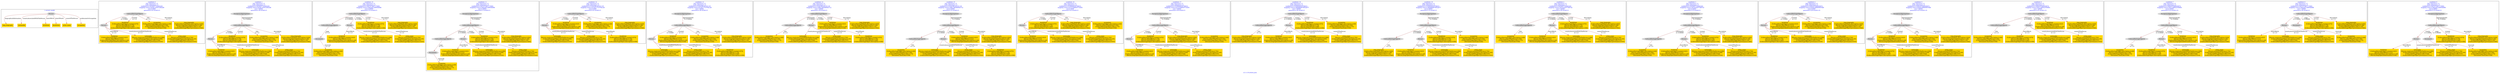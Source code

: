digraph n0 {
fontcolor="blue"
remincross="true"
label="s11-s-19-artists.json"
subgraph cluster_0 {
label="1-correct model"
n2[style="filled",color="white",fillcolor="lightgray",label="Person1"];
n3[shape="plaintext",style="filled",fillcolor="gold",label="long_biography"];
n4[shape="plaintext",style="filled",fillcolor="gold",label="nationality"];
n5[shape="plaintext",style="filled",fillcolor="gold",label="birthDate"];
n6[shape="plaintext",style="filled",fillcolor="gold",label="deathDate"];
n7[shape="plaintext",style="filled",fillcolor="gold",label="artist_name"];
n8[shape="plaintext",style="filled",fillcolor="gold",label="occupation"];
}
subgraph cluster_1 {
label="candidate 0\nlink coherence:1.0\nnode coherence:1.0\nconfidence:0.5435057720462291\nmapping score:0.6256130351265208\ncost:6.9999\n-precision:0.43-recall:0.5"
n10[style="filled",color="white",fillcolor="lightgray",label="CulturalHeritageObject1"];
n11[style="filled",color="white",fillcolor="lightgray",label="Person1"];
n12[shape="plaintext",style="filled",fillcolor="gold",label="deathDate\n[CulturalHeritageObject,created,0.674]\n[Person,dateOfBirth,0.179]\n[Person,dateOfDeath,0.089]\n[CulturalHeritageObject,description,0.058]"];
n13[shape="plaintext",style="filled",fillcolor="gold",label="birthDate\n[CulturalHeritageObject,created,0.623]\n[Person,dateOfBirth,0.212]\n[CulturalHeritageObject,description,0.129]\n[Person,biographicalInformation,0.036]"];
n14[shape="plaintext",style="filled",fillcolor="gold",label="nationality\n[Person,countryAssociatedWithThePerson,0.896]\n[CulturalHeritageObject,description,0.058]\n[CulturalHeritageObject,title,0.028]\n[CulturalHeritageObject,provenance,0.019]"];
n15[shape="plaintext",style="filled",fillcolor="gold",label="artist_name\n[Person,nameOfThePerson,0.702]\n[CulturalHeritageObject,description,0.195]\n[CulturalHeritageObject,title,0.07]\n[CulturalHeritageObject,provenance,0.033]"];
n16[shape="plaintext",style="filled",fillcolor="gold",label="occupation\n[CulturalHeritageObject,description,0.446]\n[Person,nameOfThePerson,0.345]\n[CulturalHeritageObject,title,0.173]\n[Document,classLink,0.036]"];
n17[shape="plaintext",style="filled",fillcolor="gold",label="long_biography\n[CulturalHeritageObject,description,0.604]\n[Person,biographicalInformation,0.196]\n[CulturalHeritageObject,title,0.135]\n[CulturalHeritageObject,provenance,0.065]"];
}
subgraph cluster_2 {
label="candidate 1\nlink coherence:1.0\nnode coherence:1.0\nconfidence:0.5435057720462291\nmapping score:0.6256130351265208\ncost:7.99982\n-precision:0.38-recall:0.5"
n19[style="filled",color="white",fillcolor="lightgray",label="CulturalHeritageObject1"];
n20[style="filled",color="white",fillcolor="lightgray",label="Person1"];
n21[style="filled",color="white",fillcolor="lightgray",label="EuropeanaAggregation1"];
n22[shape="plaintext",style="filled",fillcolor="gold",label="deathDate\n[CulturalHeritageObject,created,0.674]\n[Person,dateOfBirth,0.179]\n[Person,dateOfDeath,0.089]\n[CulturalHeritageObject,description,0.058]"];
n23[shape="plaintext",style="filled",fillcolor="gold",label="birthDate\n[CulturalHeritageObject,created,0.623]\n[Person,dateOfBirth,0.212]\n[CulturalHeritageObject,description,0.129]\n[Person,biographicalInformation,0.036]"];
n24[shape="plaintext",style="filled",fillcolor="gold",label="nationality\n[Person,countryAssociatedWithThePerson,0.896]\n[CulturalHeritageObject,description,0.058]\n[CulturalHeritageObject,title,0.028]\n[CulturalHeritageObject,provenance,0.019]"];
n25[shape="plaintext",style="filled",fillcolor="gold",label="artist_name\n[Person,nameOfThePerson,0.702]\n[CulturalHeritageObject,description,0.195]\n[CulturalHeritageObject,title,0.07]\n[CulturalHeritageObject,provenance,0.033]"];
n26[shape="plaintext",style="filled",fillcolor="gold",label="occupation\n[CulturalHeritageObject,description,0.446]\n[Person,nameOfThePerson,0.345]\n[CulturalHeritageObject,title,0.173]\n[Document,classLink,0.036]"];
n27[shape="plaintext",style="filled",fillcolor="gold",label="long_biography\n[CulturalHeritageObject,description,0.604]\n[Person,biographicalInformation,0.196]\n[CulturalHeritageObject,title,0.135]\n[CulturalHeritageObject,provenance,0.065]"];
}
subgraph cluster_3 {
label="candidate 10\nlink coherence:1.0\nnode coherence:1.0\nconfidence:0.5207473807170991\nmapping score:0.5902491269056998\ncost:8.99989\n-precision:0.33-recall:0.5"
n29[style="filled",color="white",fillcolor="lightgray",label="CulturalHeritageObject1"];
n30[style="filled",color="white",fillcolor="lightgray",label="CulturalHeritageObject2"];
n31[style="filled",color="white",fillcolor="lightgray",label="Person1"];
n32[style="filled",color="white",fillcolor="lightgray",label="Document2"];
n33[shape="plaintext",style="filled",fillcolor="gold",label="deathDate\n[CulturalHeritageObject,created,0.674]\n[Person,dateOfBirth,0.179]\n[Person,dateOfDeath,0.089]\n[CulturalHeritageObject,description,0.058]"];
n34[shape="plaintext",style="filled",fillcolor="gold",label="birthDate\n[CulturalHeritageObject,created,0.623]\n[Person,dateOfBirth,0.212]\n[CulturalHeritageObject,description,0.129]\n[Person,biographicalInformation,0.036]"];
n35[shape="plaintext",style="filled",fillcolor="gold",label="nationality\n[Person,countryAssociatedWithThePerson,0.896]\n[CulturalHeritageObject,description,0.058]\n[CulturalHeritageObject,title,0.028]\n[CulturalHeritageObject,provenance,0.019]"];
n36[shape="plaintext",style="filled",fillcolor="gold",label="artist_name\n[Person,nameOfThePerson,0.702]\n[CulturalHeritageObject,description,0.195]\n[CulturalHeritageObject,title,0.07]\n[CulturalHeritageObject,provenance,0.033]"];
n37[shape="plaintext",style="filled",fillcolor="gold",label="occupation\n[CulturalHeritageObject,description,0.446]\n[Person,nameOfThePerson,0.345]\n[CulturalHeritageObject,title,0.173]\n[Document,classLink,0.036]"];
n38[shape="plaintext",style="filled",fillcolor="gold",label="long_biography\n[CulturalHeritageObject,description,0.604]\n[Person,biographicalInformation,0.196]\n[CulturalHeritageObject,title,0.135]\n[CulturalHeritageObject,provenance,0.065]"];
}
subgraph cluster_4 {
label="candidate 11\nlink coherence:1.0\nnode coherence:1.0\nconfidence:0.5207473807170991\nmapping score:0.5902491269056998\ncost:9.99981\n-precision:0.3-recall:0.5"
n40[style="filled",color="white",fillcolor="lightgray",label="CulturalHeritageObject1"];
n41[style="filled",color="white",fillcolor="lightgray",label="CulturalHeritageObject2"];
n42[style="filled",color="white",fillcolor="lightgray",label="Person1"];
n43[style="filled",color="white",fillcolor="lightgray",label="Document2"];
n44[style="filled",color="white",fillcolor="lightgray",label="EuropeanaAggregation1"];
n45[shape="plaintext",style="filled",fillcolor="gold",label="deathDate\n[CulturalHeritageObject,created,0.674]\n[Person,dateOfBirth,0.179]\n[Person,dateOfDeath,0.089]\n[CulturalHeritageObject,description,0.058]"];
n46[shape="plaintext",style="filled",fillcolor="gold",label="birthDate\n[CulturalHeritageObject,created,0.623]\n[Person,dateOfBirth,0.212]\n[CulturalHeritageObject,description,0.129]\n[Person,biographicalInformation,0.036]"];
n47[shape="plaintext",style="filled",fillcolor="gold",label="nationality\n[Person,countryAssociatedWithThePerson,0.896]\n[CulturalHeritageObject,description,0.058]\n[CulturalHeritageObject,title,0.028]\n[CulturalHeritageObject,provenance,0.019]"];
n48[shape="plaintext",style="filled",fillcolor="gold",label="artist_name\n[Person,nameOfThePerson,0.702]\n[CulturalHeritageObject,description,0.195]\n[CulturalHeritageObject,title,0.07]\n[CulturalHeritageObject,provenance,0.033]"];
n49[shape="plaintext",style="filled",fillcolor="gold",label="occupation\n[CulturalHeritageObject,description,0.446]\n[Person,nameOfThePerson,0.345]\n[CulturalHeritageObject,title,0.173]\n[Document,classLink,0.036]"];
n50[shape="plaintext",style="filled",fillcolor="gold",label="long_biography\n[CulturalHeritageObject,description,0.604]\n[Person,biographicalInformation,0.196]\n[CulturalHeritageObject,title,0.135]\n[CulturalHeritageObject,provenance,0.065]"];
}
subgraph cluster_5 {
label="candidate 12\nlink coherence:1.0\nnode coherence:1.0\nconfidence:0.5144198140191135\nmapping score:0.615917715784149\ncost:6.9999\n-precision:0.43-recall:0.5"
n52[style="filled",color="white",fillcolor="lightgray",label="CulturalHeritageObject1"];
n53[style="filled",color="white",fillcolor="lightgray",label="Person1"];
n54[shape="plaintext",style="filled",fillcolor="gold",label="birthDate\n[CulturalHeritageObject,created,0.623]\n[Person,dateOfBirth,0.212]\n[CulturalHeritageObject,description,0.129]\n[Person,biographicalInformation,0.036]"];
n55[shape="plaintext",style="filled",fillcolor="gold",label="nationality\n[Person,countryAssociatedWithThePerson,0.896]\n[CulturalHeritageObject,description,0.058]\n[CulturalHeritageObject,title,0.028]\n[CulturalHeritageObject,provenance,0.019]"];
n56[shape="plaintext",style="filled",fillcolor="gold",label="artist_name\n[Person,nameOfThePerson,0.702]\n[CulturalHeritageObject,description,0.195]\n[CulturalHeritageObject,title,0.07]\n[CulturalHeritageObject,provenance,0.033]"];
n57[shape="plaintext",style="filled",fillcolor="gold",label="occupation\n[CulturalHeritageObject,description,0.446]\n[Person,nameOfThePerson,0.345]\n[CulturalHeritageObject,title,0.173]\n[Document,classLink,0.036]"];
n58[shape="plaintext",style="filled",fillcolor="gold",label="long_biography\n[CulturalHeritageObject,description,0.604]\n[Person,biographicalInformation,0.196]\n[CulturalHeritageObject,title,0.135]\n[CulturalHeritageObject,provenance,0.065]"];
n59[shape="plaintext",style="filled",fillcolor="gold",label="deathDate\n[CulturalHeritageObject,created,0.674]\n[Person,dateOfBirth,0.179]\n[Person,dateOfDeath,0.089]\n[CulturalHeritageObject,description,0.058]"];
}
subgraph cluster_6 {
label="candidate 13\nlink coherence:1.0\nnode coherence:1.0\nconfidence:0.5144198140191135\nmapping score:0.615917715784149\ncost:7.99982\n-precision:0.38-recall:0.5"
n61[style="filled",color="white",fillcolor="lightgray",label="CulturalHeritageObject1"];
n62[style="filled",color="white",fillcolor="lightgray",label="Person1"];
n63[style="filled",color="white",fillcolor="lightgray",label="EuropeanaAggregation1"];
n64[shape="plaintext",style="filled",fillcolor="gold",label="birthDate\n[CulturalHeritageObject,created,0.623]\n[Person,dateOfBirth,0.212]\n[CulturalHeritageObject,description,0.129]\n[Person,biographicalInformation,0.036]"];
n65[shape="plaintext",style="filled",fillcolor="gold",label="nationality\n[Person,countryAssociatedWithThePerson,0.896]\n[CulturalHeritageObject,description,0.058]\n[CulturalHeritageObject,title,0.028]\n[CulturalHeritageObject,provenance,0.019]"];
n66[shape="plaintext",style="filled",fillcolor="gold",label="artist_name\n[Person,nameOfThePerson,0.702]\n[CulturalHeritageObject,description,0.195]\n[CulturalHeritageObject,title,0.07]\n[CulturalHeritageObject,provenance,0.033]"];
n67[shape="plaintext",style="filled",fillcolor="gold",label="occupation\n[CulturalHeritageObject,description,0.446]\n[Person,nameOfThePerson,0.345]\n[CulturalHeritageObject,title,0.173]\n[Document,classLink,0.036]"];
n68[shape="plaintext",style="filled",fillcolor="gold",label="long_biography\n[CulturalHeritageObject,description,0.604]\n[Person,biographicalInformation,0.196]\n[CulturalHeritageObject,title,0.135]\n[CulturalHeritageObject,provenance,0.065]"];
n69[shape="plaintext",style="filled",fillcolor="gold",label="deathDate\n[CulturalHeritageObject,created,0.674]\n[Person,dateOfBirth,0.179]\n[Person,dateOfDeath,0.089]\n[CulturalHeritageObject,description,0.058]"];
}
subgraph cluster_7 {
label="candidate 14\nlink coherence:1.0\nnode coherence:1.0\nconfidence:0.5144198140191135\nmapping score:0.5881399380063712\ncost:7.99989\n-precision:0.38-recall:0.5"
n71[style="filled",color="white",fillcolor="lightgray",label="CulturalHeritageObject1"];
n72[style="filled",color="white",fillcolor="lightgray",label="CulturalHeritageObject2"];
n73[style="filled",color="white",fillcolor="lightgray",label="Person1"];
n74[shape="plaintext",style="filled",fillcolor="gold",label="occupation\n[CulturalHeritageObject,description,0.446]\n[Person,nameOfThePerson,0.345]\n[CulturalHeritageObject,title,0.173]\n[Document,classLink,0.036]"];
n75[shape="plaintext",style="filled",fillcolor="gold",label="birthDate\n[CulturalHeritageObject,created,0.623]\n[Person,dateOfBirth,0.212]\n[CulturalHeritageObject,description,0.129]\n[Person,biographicalInformation,0.036]"];
n76[shape="plaintext",style="filled",fillcolor="gold",label="nationality\n[Person,countryAssociatedWithThePerson,0.896]\n[CulturalHeritageObject,description,0.058]\n[CulturalHeritageObject,title,0.028]\n[CulturalHeritageObject,provenance,0.019]"];
n77[shape="plaintext",style="filled",fillcolor="gold",label="artist_name\n[Person,nameOfThePerson,0.702]\n[CulturalHeritageObject,description,0.195]\n[CulturalHeritageObject,title,0.07]\n[CulturalHeritageObject,provenance,0.033]"];
n78[shape="plaintext",style="filled",fillcolor="gold",label="long_biography\n[CulturalHeritageObject,description,0.604]\n[Person,biographicalInformation,0.196]\n[CulturalHeritageObject,title,0.135]\n[CulturalHeritageObject,provenance,0.065]"];
n79[shape="plaintext",style="filled",fillcolor="gold",label="deathDate\n[CulturalHeritageObject,created,0.674]\n[Person,dateOfBirth,0.179]\n[Person,dateOfDeath,0.089]\n[CulturalHeritageObject,description,0.058]"];
}
subgraph cluster_8 {
label="candidate 15\nlink coherence:1.0\nnode coherence:1.0\nconfidence:0.5144198140191135\nmapping score:0.5881399380063712\ncost:8.99981\n-precision:0.33-recall:0.5"
n81[style="filled",color="white",fillcolor="lightgray",label="CulturalHeritageObject1"];
n82[style="filled",color="white",fillcolor="lightgray",label="CulturalHeritageObject2"];
n83[style="filled",color="white",fillcolor="lightgray",label="Person1"];
n84[style="filled",color="white",fillcolor="lightgray",label="EuropeanaAggregation1"];
n85[shape="plaintext",style="filled",fillcolor="gold",label="occupation\n[CulturalHeritageObject,description,0.446]\n[Person,nameOfThePerson,0.345]\n[CulturalHeritageObject,title,0.173]\n[Document,classLink,0.036]"];
n86[shape="plaintext",style="filled",fillcolor="gold",label="birthDate\n[CulturalHeritageObject,created,0.623]\n[Person,dateOfBirth,0.212]\n[CulturalHeritageObject,description,0.129]\n[Person,biographicalInformation,0.036]"];
n87[shape="plaintext",style="filled",fillcolor="gold",label="nationality\n[Person,countryAssociatedWithThePerson,0.896]\n[CulturalHeritageObject,description,0.058]\n[CulturalHeritageObject,title,0.028]\n[CulturalHeritageObject,provenance,0.019]"];
n88[shape="plaintext",style="filled",fillcolor="gold",label="artist_name\n[Person,nameOfThePerson,0.702]\n[CulturalHeritageObject,description,0.195]\n[CulturalHeritageObject,title,0.07]\n[CulturalHeritageObject,provenance,0.033]"];
n89[shape="plaintext",style="filled",fillcolor="gold",label="long_biography\n[CulturalHeritageObject,description,0.604]\n[Person,biographicalInformation,0.196]\n[CulturalHeritageObject,title,0.135]\n[CulturalHeritageObject,provenance,0.065]"];
n90[shape="plaintext",style="filled",fillcolor="gold",label="deathDate\n[CulturalHeritageObject,created,0.674]\n[Person,dateOfBirth,0.179]\n[Person,dateOfDeath,0.089]\n[CulturalHeritageObject,description,0.058]"];
}
subgraph cluster_9 {
label="candidate 16\nlink coherence:1.0\nnode coherence:1.0\nconfidence:0.5109042630798031\nmapping score:0.6147458654710455\ncost:6.9999\n-precision:0.43-recall:0.5"
n92[style="filled",color="white",fillcolor="lightgray",label="CulturalHeritageObject1"];
n93[style="filled",color="white",fillcolor="lightgray",label="Person1"];
n94[shape="plaintext",style="filled",fillcolor="gold",label="deathDate\n[CulturalHeritageObject,created,0.674]\n[Person,dateOfBirth,0.179]\n[Person,dateOfDeath,0.089]\n[CulturalHeritageObject,description,0.058]"];
n95[shape="plaintext",style="filled",fillcolor="gold",label="birthDate\n[CulturalHeritageObject,created,0.623]\n[Person,dateOfBirth,0.212]\n[CulturalHeritageObject,description,0.129]\n[Person,biographicalInformation,0.036]"];
n96[shape="plaintext",style="filled",fillcolor="gold",label="nationality\n[Person,countryAssociatedWithThePerson,0.896]\n[CulturalHeritageObject,description,0.058]\n[CulturalHeritageObject,title,0.028]\n[CulturalHeritageObject,provenance,0.019]"];
n97[shape="plaintext",style="filled",fillcolor="gold",label="artist_name\n[Person,nameOfThePerson,0.702]\n[CulturalHeritageObject,description,0.195]\n[CulturalHeritageObject,title,0.07]\n[CulturalHeritageObject,provenance,0.033]"];
n98[shape="plaintext",style="filled",fillcolor="gold",label="long_biography\n[CulturalHeritageObject,description,0.604]\n[Person,biographicalInformation,0.196]\n[CulturalHeritageObject,title,0.135]\n[CulturalHeritageObject,provenance,0.065]"];
n99[shape="plaintext",style="filled",fillcolor="gold",label="occupation\n[CulturalHeritageObject,description,0.446]\n[Person,nameOfThePerson,0.345]\n[CulturalHeritageObject,title,0.173]\n[Document,classLink,0.036]"];
}
subgraph cluster_10 {
label="candidate 17\nlink coherence:1.0\nnode coherence:1.0\nconfidence:0.5109042630798031\nmapping score:0.6147458654710455\ncost:7.99982\n-precision:0.38-recall:0.5"
n101[style="filled",color="white",fillcolor="lightgray",label="CulturalHeritageObject1"];
n102[style="filled",color="white",fillcolor="lightgray",label="Person1"];
n103[style="filled",color="white",fillcolor="lightgray",label="EuropeanaAggregation1"];
n104[shape="plaintext",style="filled",fillcolor="gold",label="deathDate\n[CulturalHeritageObject,created,0.674]\n[Person,dateOfBirth,0.179]\n[Person,dateOfDeath,0.089]\n[CulturalHeritageObject,description,0.058]"];
n105[shape="plaintext",style="filled",fillcolor="gold",label="birthDate\n[CulturalHeritageObject,created,0.623]\n[Person,dateOfBirth,0.212]\n[CulturalHeritageObject,description,0.129]\n[Person,biographicalInformation,0.036]"];
n106[shape="plaintext",style="filled",fillcolor="gold",label="nationality\n[Person,countryAssociatedWithThePerson,0.896]\n[CulturalHeritageObject,description,0.058]\n[CulturalHeritageObject,title,0.028]\n[CulturalHeritageObject,provenance,0.019]"];
n107[shape="plaintext",style="filled",fillcolor="gold",label="artist_name\n[Person,nameOfThePerson,0.702]\n[CulturalHeritageObject,description,0.195]\n[CulturalHeritageObject,title,0.07]\n[CulturalHeritageObject,provenance,0.033]"];
n108[shape="plaintext",style="filled",fillcolor="gold",label="long_biography\n[CulturalHeritageObject,description,0.604]\n[Person,biographicalInformation,0.196]\n[CulturalHeritageObject,title,0.135]\n[CulturalHeritageObject,provenance,0.065]"];
n109[shape="plaintext",style="filled",fillcolor="gold",label="occupation\n[CulturalHeritageObject,description,0.446]\n[Person,nameOfThePerson,0.345]\n[CulturalHeritageObject,title,0.173]\n[Document,classLink,0.036]"];
}
subgraph cluster_11 {
label="candidate 18\nlink coherence:1.0\nnode coherence:1.0\nconfidence:0.5109042630798031\nmapping score:0.5869680876932677\ncost:7.99989\n-precision:0.38-recall:0.5"
n111[style="filled",color="white",fillcolor="lightgray",label="CulturalHeritageObject1"];
n112[style="filled",color="white",fillcolor="lightgray",label="CulturalHeritageObject2"];
n113[style="filled",color="white",fillcolor="lightgray",label="Person1"];
n114[shape="plaintext",style="filled",fillcolor="gold",label="long_biography\n[CulturalHeritageObject,description,0.604]\n[Person,biographicalInformation,0.196]\n[CulturalHeritageObject,title,0.135]\n[CulturalHeritageObject,provenance,0.065]"];
n115[shape="plaintext",style="filled",fillcolor="gold",label="deathDate\n[CulturalHeritageObject,created,0.674]\n[Person,dateOfBirth,0.179]\n[Person,dateOfDeath,0.089]\n[CulturalHeritageObject,description,0.058]"];
n116[shape="plaintext",style="filled",fillcolor="gold",label="birthDate\n[CulturalHeritageObject,created,0.623]\n[Person,dateOfBirth,0.212]\n[CulturalHeritageObject,description,0.129]\n[Person,biographicalInformation,0.036]"];
n117[shape="plaintext",style="filled",fillcolor="gold",label="nationality\n[Person,countryAssociatedWithThePerson,0.896]\n[CulturalHeritageObject,description,0.058]\n[CulturalHeritageObject,title,0.028]\n[CulturalHeritageObject,provenance,0.019]"];
n118[shape="plaintext",style="filled",fillcolor="gold",label="artist_name\n[Person,nameOfThePerson,0.702]\n[CulturalHeritageObject,description,0.195]\n[CulturalHeritageObject,title,0.07]\n[CulturalHeritageObject,provenance,0.033]"];
n119[shape="plaintext",style="filled",fillcolor="gold",label="occupation\n[CulturalHeritageObject,description,0.446]\n[Person,nameOfThePerson,0.345]\n[CulturalHeritageObject,title,0.173]\n[Document,classLink,0.036]"];
}
subgraph cluster_12 {
label="candidate 19\nlink coherence:1.0\nnode coherence:1.0\nconfidence:0.5109042630798031\nmapping score:0.5869680876932677\ncost:8.99981\n-precision:0.33-recall:0.5"
n121[style="filled",color="white",fillcolor="lightgray",label="CulturalHeritageObject1"];
n122[style="filled",color="white",fillcolor="lightgray",label="CulturalHeritageObject2"];
n123[style="filled",color="white",fillcolor="lightgray",label="Person1"];
n124[style="filled",color="white",fillcolor="lightgray",label="EuropeanaAggregation1"];
n125[shape="plaintext",style="filled",fillcolor="gold",label="long_biography\n[CulturalHeritageObject,description,0.604]\n[Person,biographicalInformation,0.196]\n[CulturalHeritageObject,title,0.135]\n[CulturalHeritageObject,provenance,0.065]"];
n126[shape="plaintext",style="filled",fillcolor="gold",label="deathDate\n[CulturalHeritageObject,created,0.674]\n[Person,dateOfBirth,0.179]\n[Person,dateOfDeath,0.089]\n[CulturalHeritageObject,description,0.058]"];
n127[shape="plaintext",style="filled",fillcolor="gold",label="birthDate\n[CulturalHeritageObject,created,0.623]\n[Person,dateOfBirth,0.212]\n[CulturalHeritageObject,description,0.129]\n[Person,biographicalInformation,0.036]"];
n128[shape="plaintext",style="filled",fillcolor="gold",label="nationality\n[Person,countryAssociatedWithThePerson,0.896]\n[CulturalHeritageObject,description,0.058]\n[CulturalHeritageObject,title,0.028]\n[CulturalHeritageObject,provenance,0.019]"];
n129[shape="plaintext",style="filled",fillcolor="gold",label="artist_name\n[Person,nameOfThePerson,0.702]\n[CulturalHeritageObject,description,0.195]\n[CulturalHeritageObject,title,0.07]\n[CulturalHeritageObject,provenance,0.033]"];
n130[shape="plaintext",style="filled",fillcolor="gold",label="occupation\n[CulturalHeritageObject,description,0.446]\n[Person,nameOfThePerson,0.345]\n[CulturalHeritageObject,title,0.173]\n[Document,classLink,0.036]"];
}
subgraph cluster_13 {
label="candidate 2\nlink coherence:1.0\nnode coherence:1.0\nconfidence:0.5435057720462291\nmapping score:0.597835257348743\ncost:7.99989\n-precision:0.38-recall:0.5"
n132[style="filled",color="white",fillcolor="lightgray",label="CulturalHeritageObject1"];
n133[style="filled",color="white",fillcolor="lightgray",label="CulturalHeritageObject2"];
n134[style="filled",color="white",fillcolor="lightgray",label="Person1"];
n135[shape="plaintext",style="filled",fillcolor="gold",label="occupation\n[CulturalHeritageObject,description,0.446]\n[Person,nameOfThePerson,0.345]\n[CulturalHeritageObject,title,0.173]\n[Document,classLink,0.036]"];
n136[shape="plaintext",style="filled",fillcolor="gold",label="deathDate\n[CulturalHeritageObject,created,0.674]\n[Person,dateOfBirth,0.179]\n[Person,dateOfDeath,0.089]\n[CulturalHeritageObject,description,0.058]"];
n137[shape="plaintext",style="filled",fillcolor="gold",label="birthDate\n[CulturalHeritageObject,created,0.623]\n[Person,dateOfBirth,0.212]\n[CulturalHeritageObject,description,0.129]\n[Person,biographicalInformation,0.036]"];
n138[shape="plaintext",style="filled",fillcolor="gold",label="nationality\n[Person,countryAssociatedWithThePerson,0.896]\n[CulturalHeritageObject,description,0.058]\n[CulturalHeritageObject,title,0.028]\n[CulturalHeritageObject,provenance,0.019]"];
n139[shape="plaintext",style="filled",fillcolor="gold",label="artist_name\n[Person,nameOfThePerson,0.702]\n[CulturalHeritageObject,description,0.195]\n[CulturalHeritageObject,title,0.07]\n[CulturalHeritageObject,provenance,0.033]"];
n140[shape="plaintext",style="filled",fillcolor="gold",label="long_biography\n[CulturalHeritageObject,description,0.604]\n[Person,biographicalInformation,0.196]\n[CulturalHeritageObject,title,0.135]\n[CulturalHeritageObject,provenance,0.065]"];
}
subgraph cluster_14 {
label="candidate 3\nlink coherence:1.0\nnode coherence:1.0\nconfidence:0.5435057720462291\nmapping score:0.597835257348743\ncost:8.99981\n-precision:0.33-recall:0.5"
n142[style="filled",color="white",fillcolor="lightgray",label="CulturalHeritageObject1"];
n143[style="filled",color="white",fillcolor="lightgray",label="CulturalHeritageObject2"];
n144[style="filled",color="white",fillcolor="lightgray",label="Person1"];
n145[style="filled",color="white",fillcolor="lightgray",label="EuropeanaAggregation1"];
n146[shape="plaintext",style="filled",fillcolor="gold",label="occupation\n[CulturalHeritageObject,description,0.446]\n[Person,nameOfThePerson,0.345]\n[CulturalHeritageObject,title,0.173]\n[Document,classLink,0.036]"];
n147[shape="plaintext",style="filled",fillcolor="gold",label="deathDate\n[CulturalHeritageObject,created,0.674]\n[Person,dateOfBirth,0.179]\n[Person,dateOfDeath,0.089]\n[CulturalHeritageObject,description,0.058]"];
n148[shape="plaintext",style="filled",fillcolor="gold",label="birthDate\n[CulturalHeritageObject,created,0.623]\n[Person,dateOfBirth,0.212]\n[CulturalHeritageObject,description,0.129]\n[Person,biographicalInformation,0.036]"];
n149[shape="plaintext",style="filled",fillcolor="gold",label="nationality\n[Person,countryAssociatedWithThePerson,0.896]\n[CulturalHeritageObject,description,0.058]\n[CulturalHeritageObject,title,0.028]\n[CulturalHeritageObject,provenance,0.019]"];
n150[shape="plaintext",style="filled",fillcolor="gold",label="artist_name\n[Person,nameOfThePerson,0.702]\n[CulturalHeritageObject,description,0.195]\n[CulturalHeritageObject,title,0.07]\n[CulturalHeritageObject,provenance,0.033]"];
n151[shape="plaintext",style="filled",fillcolor="gold",label="long_biography\n[CulturalHeritageObject,description,0.604]\n[Person,biographicalInformation,0.196]\n[CulturalHeritageObject,title,0.135]\n[CulturalHeritageObject,provenance,0.065]"];
}
subgraph cluster_15 {
label="candidate 4\nlink coherence:1.0\nnode coherence:1.0\nconfidence:0.5294167066929674\nmapping score:0.6209166800087669\ncost:6.9999\n-precision:0.29-recall:0.33"
n153[style="filled",color="white",fillcolor="lightgray",label="CulturalHeritageObject1"];
n154[style="filled",color="white",fillcolor="lightgray",label="Person1"];
n155[shape="plaintext",style="filled",fillcolor="gold",label="birthDate\n[CulturalHeritageObject,created,0.623]\n[Person,dateOfBirth,0.212]\n[CulturalHeritageObject,description,0.129]\n[Person,biographicalInformation,0.036]"];
n156[shape="plaintext",style="filled",fillcolor="gold",label="deathDate\n[CulturalHeritageObject,created,0.674]\n[Person,dateOfBirth,0.179]\n[Person,dateOfDeath,0.089]\n[CulturalHeritageObject,description,0.058]"];
n157[shape="plaintext",style="filled",fillcolor="gold",label="nationality\n[Person,countryAssociatedWithThePerson,0.896]\n[CulturalHeritageObject,description,0.058]\n[CulturalHeritageObject,title,0.028]\n[CulturalHeritageObject,provenance,0.019]"];
n158[shape="plaintext",style="filled",fillcolor="gold",label="artist_name\n[Person,nameOfThePerson,0.702]\n[CulturalHeritageObject,description,0.195]\n[CulturalHeritageObject,title,0.07]\n[CulturalHeritageObject,provenance,0.033]"];
n159[shape="plaintext",style="filled",fillcolor="gold",label="occupation\n[CulturalHeritageObject,description,0.446]\n[Person,nameOfThePerson,0.345]\n[CulturalHeritageObject,title,0.173]\n[Document,classLink,0.036]"];
n160[shape="plaintext",style="filled",fillcolor="gold",label="long_biography\n[CulturalHeritageObject,description,0.604]\n[Person,biographicalInformation,0.196]\n[CulturalHeritageObject,title,0.135]\n[CulturalHeritageObject,provenance,0.065]"];
}
subgraph cluster_16 {
label="candidate 5\nlink coherence:1.0\nnode coherence:1.0\nconfidence:0.5294167066929674\nmapping score:0.6209166800087669\ncost:7.99982\n-precision:0.25-recall:0.33"
n162[style="filled",color="white",fillcolor="lightgray",label="CulturalHeritageObject1"];
n163[style="filled",color="white",fillcolor="lightgray",label="Person1"];
n164[style="filled",color="white",fillcolor="lightgray",label="EuropeanaAggregation1"];
n165[shape="plaintext",style="filled",fillcolor="gold",label="birthDate\n[CulturalHeritageObject,created,0.623]\n[Person,dateOfBirth,0.212]\n[CulturalHeritageObject,description,0.129]\n[Person,biographicalInformation,0.036]"];
n166[shape="plaintext",style="filled",fillcolor="gold",label="deathDate\n[CulturalHeritageObject,created,0.674]\n[Person,dateOfBirth,0.179]\n[Person,dateOfDeath,0.089]\n[CulturalHeritageObject,description,0.058]"];
n167[shape="plaintext",style="filled",fillcolor="gold",label="nationality\n[Person,countryAssociatedWithThePerson,0.896]\n[CulturalHeritageObject,description,0.058]\n[CulturalHeritageObject,title,0.028]\n[CulturalHeritageObject,provenance,0.019]"];
n168[shape="plaintext",style="filled",fillcolor="gold",label="artist_name\n[Person,nameOfThePerson,0.702]\n[CulturalHeritageObject,description,0.195]\n[CulturalHeritageObject,title,0.07]\n[CulturalHeritageObject,provenance,0.033]"];
n169[shape="plaintext",style="filled",fillcolor="gold",label="occupation\n[CulturalHeritageObject,description,0.446]\n[Person,nameOfThePerson,0.345]\n[CulturalHeritageObject,title,0.173]\n[Document,classLink,0.036]"];
n170[shape="plaintext",style="filled",fillcolor="gold",label="long_biography\n[CulturalHeritageObject,description,0.604]\n[Person,biographicalInformation,0.196]\n[CulturalHeritageObject,title,0.135]\n[CulturalHeritageObject,provenance,0.065]"];
}
subgraph cluster_17 {
label="candidate 6\nlink coherence:1.0\nnode coherence:1.0\nconfidence:0.5294167066929674\nmapping score:0.5931389022309891\ncost:7.99989\n-precision:0.25-recall:0.33"
n172[style="filled",color="white",fillcolor="lightgray",label="CulturalHeritageObject1"];
n173[style="filled",color="white",fillcolor="lightgray",label="CulturalHeritageObject2"];
n174[style="filled",color="white",fillcolor="lightgray",label="Person1"];
n175[shape="plaintext",style="filled",fillcolor="gold",label="occupation\n[CulturalHeritageObject,description,0.446]\n[Person,nameOfThePerson,0.345]\n[CulturalHeritageObject,title,0.173]\n[Document,classLink,0.036]"];
n176[shape="plaintext",style="filled",fillcolor="gold",label="birthDate\n[CulturalHeritageObject,created,0.623]\n[Person,dateOfBirth,0.212]\n[CulturalHeritageObject,description,0.129]\n[Person,biographicalInformation,0.036]"];
n177[shape="plaintext",style="filled",fillcolor="gold",label="deathDate\n[CulturalHeritageObject,created,0.674]\n[Person,dateOfBirth,0.179]\n[Person,dateOfDeath,0.089]\n[CulturalHeritageObject,description,0.058]"];
n178[shape="plaintext",style="filled",fillcolor="gold",label="nationality\n[Person,countryAssociatedWithThePerson,0.896]\n[CulturalHeritageObject,description,0.058]\n[CulturalHeritageObject,title,0.028]\n[CulturalHeritageObject,provenance,0.019]"];
n179[shape="plaintext",style="filled",fillcolor="gold",label="artist_name\n[Person,nameOfThePerson,0.702]\n[CulturalHeritageObject,description,0.195]\n[CulturalHeritageObject,title,0.07]\n[CulturalHeritageObject,provenance,0.033]"];
n180[shape="plaintext",style="filled",fillcolor="gold",label="long_biography\n[CulturalHeritageObject,description,0.604]\n[Person,biographicalInformation,0.196]\n[CulturalHeritageObject,title,0.135]\n[CulturalHeritageObject,provenance,0.065]"];
}
subgraph cluster_18 {
label="candidate 7\nlink coherence:1.0\nnode coherence:1.0\nconfidence:0.5294167066929674\nmapping score:0.5931389022309891\ncost:8.99981\n-precision:0.22-recall:0.33"
n182[style="filled",color="white",fillcolor="lightgray",label="CulturalHeritageObject1"];
n183[style="filled",color="white",fillcolor="lightgray",label="CulturalHeritageObject2"];
n184[style="filled",color="white",fillcolor="lightgray",label="Person1"];
n185[style="filled",color="white",fillcolor="lightgray",label="EuropeanaAggregation1"];
n186[shape="plaintext",style="filled",fillcolor="gold",label="occupation\n[CulturalHeritageObject,description,0.446]\n[Person,nameOfThePerson,0.345]\n[CulturalHeritageObject,title,0.173]\n[Document,classLink,0.036]"];
n187[shape="plaintext",style="filled",fillcolor="gold",label="birthDate\n[CulturalHeritageObject,created,0.623]\n[Person,dateOfBirth,0.212]\n[CulturalHeritageObject,description,0.129]\n[Person,biographicalInformation,0.036]"];
n188[shape="plaintext",style="filled",fillcolor="gold",label="deathDate\n[CulturalHeritageObject,created,0.674]\n[Person,dateOfBirth,0.179]\n[Person,dateOfDeath,0.089]\n[CulturalHeritageObject,description,0.058]"];
n189[shape="plaintext",style="filled",fillcolor="gold",label="nationality\n[Person,countryAssociatedWithThePerson,0.896]\n[CulturalHeritageObject,description,0.058]\n[CulturalHeritageObject,title,0.028]\n[CulturalHeritageObject,provenance,0.019]"];
n190[shape="plaintext",style="filled",fillcolor="gold",label="artist_name\n[Person,nameOfThePerson,0.702]\n[CulturalHeritageObject,description,0.195]\n[CulturalHeritageObject,title,0.07]\n[CulturalHeritageObject,provenance,0.033]"];
n191[shape="plaintext",style="filled",fillcolor="gold",label="long_biography\n[CulturalHeritageObject,description,0.604]\n[Person,biographicalInformation,0.196]\n[CulturalHeritageObject,title,0.135]\n[CulturalHeritageObject,provenance,0.065]"];
}
subgraph cluster_19 {
label="candidate 8\nlink coherence:1.0\nnode coherence:1.0\nconfidence:0.5207473807170991\nmapping score:0.5902491269056998\ncost:7.99989\n-precision:0.38-recall:0.5"
n193[style="filled",color="white",fillcolor="lightgray",label="CulturalHeritageObject1"];
n194[style="filled",color="white",fillcolor="lightgray",label="Person1"];
n195[style="filled",color="white",fillcolor="lightgray",label="Document1"];
n196[shape="plaintext",style="filled",fillcolor="gold",label="deathDate\n[CulturalHeritageObject,created,0.674]\n[Person,dateOfBirth,0.179]\n[Person,dateOfDeath,0.089]\n[CulturalHeritageObject,description,0.058]"];
n197[shape="plaintext",style="filled",fillcolor="gold",label="birthDate\n[CulturalHeritageObject,created,0.623]\n[Person,dateOfBirth,0.212]\n[CulturalHeritageObject,description,0.129]\n[Person,biographicalInformation,0.036]"];
n198[shape="plaintext",style="filled",fillcolor="gold",label="nationality\n[Person,countryAssociatedWithThePerson,0.896]\n[CulturalHeritageObject,description,0.058]\n[CulturalHeritageObject,title,0.028]\n[CulturalHeritageObject,provenance,0.019]"];
n199[shape="plaintext",style="filled",fillcolor="gold",label="occupation\n[CulturalHeritageObject,description,0.446]\n[Person,nameOfThePerson,0.345]\n[CulturalHeritageObject,title,0.173]\n[Document,classLink,0.036]"];
n200[shape="plaintext",style="filled",fillcolor="gold",label="artist_name\n[Person,nameOfThePerson,0.702]\n[CulturalHeritageObject,description,0.195]\n[CulturalHeritageObject,title,0.07]\n[CulturalHeritageObject,provenance,0.033]"];
n201[shape="plaintext",style="filled",fillcolor="gold",label="long_biography\n[CulturalHeritageObject,description,0.604]\n[Person,biographicalInformation,0.196]\n[CulturalHeritageObject,title,0.135]\n[CulturalHeritageObject,provenance,0.065]"];
}
subgraph cluster_20 {
label="candidate 9\nlink coherence:1.0\nnode coherence:1.0\nconfidence:0.5207473807170991\nmapping score:0.5902491269056998\ncost:8.99981\n-precision:0.33-recall:0.5"
n203[style="filled",color="white",fillcolor="lightgray",label="CulturalHeritageObject1"];
n204[style="filled",color="white",fillcolor="lightgray",label="Person1"];
n205[style="filled",color="white",fillcolor="lightgray",label="Document1"];
n206[style="filled",color="white",fillcolor="lightgray",label="EuropeanaAggregation1"];
n207[shape="plaintext",style="filled",fillcolor="gold",label="deathDate\n[CulturalHeritageObject,created,0.674]\n[Person,dateOfBirth,0.179]\n[Person,dateOfDeath,0.089]\n[CulturalHeritageObject,description,0.058]"];
n208[shape="plaintext",style="filled",fillcolor="gold",label="birthDate\n[CulturalHeritageObject,created,0.623]\n[Person,dateOfBirth,0.212]\n[CulturalHeritageObject,description,0.129]\n[Person,biographicalInformation,0.036]"];
n209[shape="plaintext",style="filled",fillcolor="gold",label="nationality\n[Person,countryAssociatedWithThePerson,0.896]\n[CulturalHeritageObject,description,0.058]\n[CulturalHeritageObject,title,0.028]\n[CulturalHeritageObject,provenance,0.019]"];
n210[shape="plaintext",style="filled",fillcolor="gold",label="occupation\n[CulturalHeritageObject,description,0.446]\n[Person,nameOfThePerson,0.345]\n[CulturalHeritageObject,title,0.173]\n[Document,classLink,0.036]"];
n211[shape="plaintext",style="filled",fillcolor="gold",label="artist_name\n[Person,nameOfThePerson,0.702]\n[CulturalHeritageObject,description,0.195]\n[CulturalHeritageObject,title,0.07]\n[CulturalHeritageObject,provenance,0.033]"];
n212[shape="plaintext",style="filled",fillcolor="gold",label="long_biography\n[CulturalHeritageObject,description,0.604]\n[Person,biographicalInformation,0.196]\n[CulturalHeritageObject,title,0.135]\n[CulturalHeritageObject,provenance,0.065]"];
}
n2 -> n3[color="brown",fontcolor="black",label="biographicalInformation"]
n2 -> n4[color="brown",fontcolor="black",label="countryAssociatedWithThePerson"]
n2 -> n5[color="brown",fontcolor="black",label="dateOfBirth"]
n2 -> n6[color="brown",fontcolor="black",label="dateOfDeath"]
n2 -> n7[color="brown",fontcolor="black",label="nameOfThePerson"]
n2 -> n8[color="brown",fontcolor="black",label="professionOrOccupation"]
n10 -> n11[color="brown",fontcolor="black",label="creator\nw=0.9999"]
n10 -> n12[color="brown",fontcolor="black",label="created\nw=1.0"]
n11 -> n13[color="brown",fontcolor="black",label="dateOfBirth\nw=1.0"]
n11 -> n14[color="brown",fontcolor="black",label="countryAssociatedWithThePerson\nw=1.0"]
n11 -> n15[color="brown",fontcolor="black",label="nameOfThePerson\nw=1.0"]
n10 -> n16[color="brown",fontcolor="black",label="title\nw=1.0"]
n10 -> n17[color="brown",fontcolor="black",label="description\nw=1.0"]
n19 -> n20[color="brown",fontcolor="black",label="creator\nw=0.9999"]
n21 -> n19[color="brown",fontcolor="black",label="aggregatedCHO\nw=0.99992"]
n19 -> n22[color="brown",fontcolor="black",label="created\nw=1.0"]
n20 -> n23[color="brown",fontcolor="black",label="dateOfBirth\nw=1.0"]
n20 -> n24[color="brown",fontcolor="black",label="countryAssociatedWithThePerson\nw=1.0"]
n20 -> n25[color="brown",fontcolor="black",label="nameOfThePerson\nw=1.0"]
n19 -> n26[color="brown",fontcolor="black",label="title\nw=1.0"]
n19 -> n27[color="brown",fontcolor="black",label="description\nw=1.0"]
n29 -> n30[color="brown",fontcolor="black",label="isRelatedTo\nw=0.99999"]
n29 -> n31[color="brown",fontcolor="black",label="creator\nw=0.9999"]
n30 -> n32[color="brown",fontcolor="black",label="page\nw=1.0"]
n29 -> n33[color="brown",fontcolor="black",label="created\nw=1.0"]
n31 -> n34[color="brown",fontcolor="black",label="dateOfBirth\nw=1.0"]
n31 -> n35[color="brown",fontcolor="black",label="countryAssociatedWithThePerson\nw=1.0"]
n31 -> n36[color="brown",fontcolor="black",label="nameOfThePerson\nw=1.0"]
n32 -> n37[color="brown",fontcolor="black",label="classLink\nw=1.0"]
n29 -> n38[color="brown",fontcolor="black",label="description\nw=1.0"]
n40 -> n41[color="brown",fontcolor="black",label="isRelatedTo\nw=0.99999"]
n40 -> n42[color="brown",fontcolor="black",label="creator\nw=0.9999"]
n41 -> n43[color="brown",fontcolor="black",label="page\nw=1.0"]
n44 -> n40[color="brown",fontcolor="black",label="aggregatedCHO\nw=0.99992"]
n40 -> n45[color="brown",fontcolor="black",label="created\nw=1.0"]
n42 -> n46[color="brown",fontcolor="black",label="dateOfBirth\nw=1.0"]
n42 -> n47[color="brown",fontcolor="black",label="countryAssociatedWithThePerson\nw=1.0"]
n42 -> n48[color="brown",fontcolor="black",label="nameOfThePerson\nw=1.0"]
n43 -> n49[color="brown",fontcolor="black",label="classLink\nw=1.0"]
n40 -> n50[color="brown",fontcolor="black",label="description\nw=1.0"]
n52 -> n53[color="brown",fontcolor="black",label="creator\nw=0.9999"]
n52 -> n54[color="brown",fontcolor="black",label="created\nw=1.0"]
n53 -> n55[color="brown",fontcolor="black",label="countryAssociatedWithThePerson\nw=1.0"]
n53 -> n56[color="brown",fontcolor="black",label="nameOfThePerson\nw=1.0"]
n52 -> n57[color="brown",fontcolor="black",label="title\nw=1.0"]
n52 -> n58[color="brown",fontcolor="black",label="description\nw=1.0"]
n53 -> n59[color="brown",fontcolor="black",label="dateOfDeath\nw=1.0"]
n61 -> n62[color="brown",fontcolor="black",label="creator\nw=0.9999"]
n63 -> n61[color="brown",fontcolor="black",label="aggregatedCHO\nw=0.99992"]
n61 -> n64[color="brown",fontcolor="black",label="created\nw=1.0"]
n62 -> n65[color="brown",fontcolor="black",label="countryAssociatedWithThePerson\nw=1.0"]
n62 -> n66[color="brown",fontcolor="black",label="nameOfThePerson\nw=1.0"]
n61 -> n67[color="brown",fontcolor="black",label="title\nw=1.0"]
n61 -> n68[color="brown",fontcolor="black",label="description\nw=1.0"]
n62 -> n69[color="brown",fontcolor="black",label="dateOfDeath\nw=1.0"]
n71 -> n72[color="brown",fontcolor="black",label="isRelatedTo\nw=0.99999"]
n71 -> n73[color="brown",fontcolor="black",label="creator\nw=0.9999"]
n72 -> n74[color="brown",fontcolor="black",label="title\nw=1.0"]
n71 -> n75[color="brown",fontcolor="black",label="created\nw=1.0"]
n73 -> n76[color="brown",fontcolor="black",label="countryAssociatedWithThePerson\nw=1.0"]
n73 -> n77[color="brown",fontcolor="black",label="nameOfThePerson\nw=1.0"]
n71 -> n78[color="brown",fontcolor="black",label="description\nw=1.0"]
n73 -> n79[color="brown",fontcolor="black",label="dateOfDeath\nw=1.0"]
n81 -> n82[color="brown",fontcolor="black",label="isRelatedTo\nw=0.99999"]
n81 -> n83[color="brown",fontcolor="black",label="creator\nw=0.9999"]
n84 -> n81[color="brown",fontcolor="black",label="aggregatedCHO\nw=0.99992"]
n82 -> n85[color="brown",fontcolor="black",label="title\nw=1.0"]
n81 -> n86[color="brown",fontcolor="black",label="created\nw=1.0"]
n83 -> n87[color="brown",fontcolor="black",label="countryAssociatedWithThePerson\nw=1.0"]
n83 -> n88[color="brown",fontcolor="black",label="nameOfThePerson\nw=1.0"]
n81 -> n89[color="brown",fontcolor="black",label="description\nw=1.0"]
n83 -> n90[color="brown",fontcolor="black",label="dateOfDeath\nw=1.0"]
n92 -> n93[color="brown",fontcolor="black",label="creator\nw=0.9999"]
n92 -> n94[color="brown",fontcolor="black",label="created\nw=1.0"]
n93 -> n95[color="brown",fontcolor="black",label="dateOfBirth\nw=1.0"]
n93 -> n96[color="brown",fontcolor="black",label="countryAssociatedWithThePerson\nw=1.0"]
n93 -> n97[color="brown",fontcolor="black",label="nameOfThePerson\nw=1.0"]
n92 -> n98[color="brown",fontcolor="black",label="title\nw=1.0"]
n92 -> n99[color="brown",fontcolor="black",label="description\nw=1.0"]
n101 -> n102[color="brown",fontcolor="black",label="creator\nw=0.9999"]
n103 -> n101[color="brown",fontcolor="black",label="aggregatedCHO\nw=0.99992"]
n101 -> n104[color="brown",fontcolor="black",label="created\nw=1.0"]
n102 -> n105[color="brown",fontcolor="black",label="dateOfBirth\nw=1.0"]
n102 -> n106[color="brown",fontcolor="black",label="countryAssociatedWithThePerson\nw=1.0"]
n102 -> n107[color="brown",fontcolor="black",label="nameOfThePerson\nw=1.0"]
n101 -> n108[color="brown",fontcolor="black",label="title\nw=1.0"]
n101 -> n109[color="brown",fontcolor="black",label="description\nw=1.0"]
n111 -> n112[color="brown",fontcolor="black",label="isRelatedTo\nw=0.99999"]
n111 -> n113[color="brown",fontcolor="black",label="creator\nw=0.9999"]
n112 -> n114[color="brown",fontcolor="black",label="title\nw=1.0"]
n111 -> n115[color="brown",fontcolor="black",label="created\nw=1.0"]
n113 -> n116[color="brown",fontcolor="black",label="dateOfBirth\nw=1.0"]
n113 -> n117[color="brown",fontcolor="black",label="countryAssociatedWithThePerson\nw=1.0"]
n113 -> n118[color="brown",fontcolor="black",label="nameOfThePerson\nw=1.0"]
n111 -> n119[color="brown",fontcolor="black",label="description\nw=1.0"]
n121 -> n122[color="brown",fontcolor="black",label="isRelatedTo\nw=0.99999"]
n121 -> n123[color="brown",fontcolor="black",label="creator\nw=0.9999"]
n124 -> n121[color="brown",fontcolor="black",label="aggregatedCHO\nw=0.99992"]
n122 -> n125[color="brown",fontcolor="black",label="title\nw=1.0"]
n121 -> n126[color="brown",fontcolor="black",label="created\nw=1.0"]
n123 -> n127[color="brown",fontcolor="black",label="dateOfBirth\nw=1.0"]
n123 -> n128[color="brown",fontcolor="black",label="countryAssociatedWithThePerson\nw=1.0"]
n123 -> n129[color="brown",fontcolor="black",label="nameOfThePerson\nw=1.0"]
n121 -> n130[color="brown",fontcolor="black",label="description\nw=1.0"]
n132 -> n133[color="brown",fontcolor="black",label="isRelatedTo\nw=0.99999"]
n132 -> n134[color="brown",fontcolor="black",label="creator\nw=0.9999"]
n133 -> n135[color="brown",fontcolor="black",label="title\nw=1.0"]
n132 -> n136[color="brown",fontcolor="black",label="created\nw=1.0"]
n134 -> n137[color="brown",fontcolor="black",label="dateOfBirth\nw=1.0"]
n134 -> n138[color="brown",fontcolor="black",label="countryAssociatedWithThePerson\nw=1.0"]
n134 -> n139[color="brown",fontcolor="black",label="nameOfThePerson\nw=1.0"]
n132 -> n140[color="brown",fontcolor="black",label="description\nw=1.0"]
n142 -> n143[color="brown",fontcolor="black",label="isRelatedTo\nw=0.99999"]
n142 -> n144[color="brown",fontcolor="black",label="creator\nw=0.9999"]
n145 -> n142[color="brown",fontcolor="black",label="aggregatedCHO\nw=0.99992"]
n143 -> n146[color="brown",fontcolor="black",label="title\nw=1.0"]
n142 -> n147[color="brown",fontcolor="black",label="created\nw=1.0"]
n144 -> n148[color="brown",fontcolor="black",label="dateOfBirth\nw=1.0"]
n144 -> n149[color="brown",fontcolor="black",label="countryAssociatedWithThePerson\nw=1.0"]
n144 -> n150[color="brown",fontcolor="black",label="nameOfThePerson\nw=1.0"]
n142 -> n151[color="brown",fontcolor="black",label="description\nw=1.0"]
n153 -> n154[color="brown",fontcolor="black",label="creator\nw=0.9999"]
n153 -> n155[color="brown",fontcolor="black",label="created\nw=1.0"]
n154 -> n156[color="brown",fontcolor="black",label="dateOfBirth\nw=1.0"]
n154 -> n157[color="brown",fontcolor="black",label="countryAssociatedWithThePerson\nw=1.0"]
n154 -> n158[color="brown",fontcolor="black",label="nameOfThePerson\nw=1.0"]
n153 -> n159[color="brown",fontcolor="black",label="title\nw=1.0"]
n153 -> n160[color="brown",fontcolor="black",label="description\nw=1.0"]
n162 -> n163[color="brown",fontcolor="black",label="creator\nw=0.9999"]
n164 -> n162[color="brown",fontcolor="black",label="aggregatedCHO\nw=0.99992"]
n162 -> n165[color="brown",fontcolor="black",label="created\nw=1.0"]
n163 -> n166[color="brown",fontcolor="black",label="dateOfBirth\nw=1.0"]
n163 -> n167[color="brown",fontcolor="black",label="countryAssociatedWithThePerson\nw=1.0"]
n163 -> n168[color="brown",fontcolor="black",label="nameOfThePerson\nw=1.0"]
n162 -> n169[color="brown",fontcolor="black",label="title\nw=1.0"]
n162 -> n170[color="brown",fontcolor="black",label="description\nw=1.0"]
n172 -> n173[color="brown",fontcolor="black",label="isRelatedTo\nw=0.99999"]
n172 -> n174[color="brown",fontcolor="black",label="creator\nw=0.9999"]
n173 -> n175[color="brown",fontcolor="black",label="title\nw=1.0"]
n172 -> n176[color="brown",fontcolor="black",label="created\nw=1.0"]
n174 -> n177[color="brown",fontcolor="black",label="dateOfBirth\nw=1.0"]
n174 -> n178[color="brown",fontcolor="black",label="countryAssociatedWithThePerson\nw=1.0"]
n174 -> n179[color="brown",fontcolor="black",label="nameOfThePerson\nw=1.0"]
n172 -> n180[color="brown",fontcolor="black",label="description\nw=1.0"]
n182 -> n183[color="brown",fontcolor="black",label="isRelatedTo\nw=0.99999"]
n182 -> n184[color="brown",fontcolor="black",label="creator\nw=0.9999"]
n185 -> n182[color="brown",fontcolor="black",label="aggregatedCHO\nw=0.99992"]
n183 -> n186[color="brown",fontcolor="black",label="title\nw=1.0"]
n182 -> n187[color="brown",fontcolor="black",label="created\nw=1.0"]
n184 -> n188[color="brown",fontcolor="black",label="dateOfBirth\nw=1.0"]
n184 -> n189[color="brown",fontcolor="black",label="countryAssociatedWithThePerson\nw=1.0"]
n184 -> n190[color="brown",fontcolor="black",label="nameOfThePerson\nw=1.0"]
n182 -> n191[color="brown",fontcolor="black",label="description\nw=1.0"]
n193 -> n194[color="brown",fontcolor="black",label="creator\nw=0.9999"]
n193 -> n195[color="brown",fontcolor="black",label="page\nw=0.99999"]
n193 -> n196[color="brown",fontcolor="black",label="created\nw=1.0"]
n194 -> n197[color="brown",fontcolor="black",label="dateOfBirth\nw=1.0"]
n194 -> n198[color="brown",fontcolor="black",label="countryAssociatedWithThePerson\nw=1.0"]
n195 -> n199[color="brown",fontcolor="black",label="classLink\nw=1.0"]
n194 -> n200[color="brown",fontcolor="black",label="nameOfThePerson\nw=1.0"]
n193 -> n201[color="brown",fontcolor="black",label="description\nw=1.0"]
n203 -> n204[color="brown",fontcolor="black",label="creator\nw=0.9999"]
n203 -> n205[color="brown",fontcolor="black",label="page\nw=0.99999"]
n206 -> n203[color="brown",fontcolor="black",label="aggregatedCHO\nw=0.99992"]
n203 -> n207[color="brown",fontcolor="black",label="created\nw=1.0"]
n204 -> n208[color="brown",fontcolor="black",label="dateOfBirth\nw=1.0"]
n204 -> n209[color="brown",fontcolor="black",label="countryAssociatedWithThePerson\nw=1.0"]
n205 -> n210[color="brown",fontcolor="black",label="classLink\nw=1.0"]
n204 -> n211[color="brown",fontcolor="black",label="nameOfThePerson\nw=1.0"]
n203 -> n212[color="brown",fontcolor="black",label="description\nw=1.0"]
}
